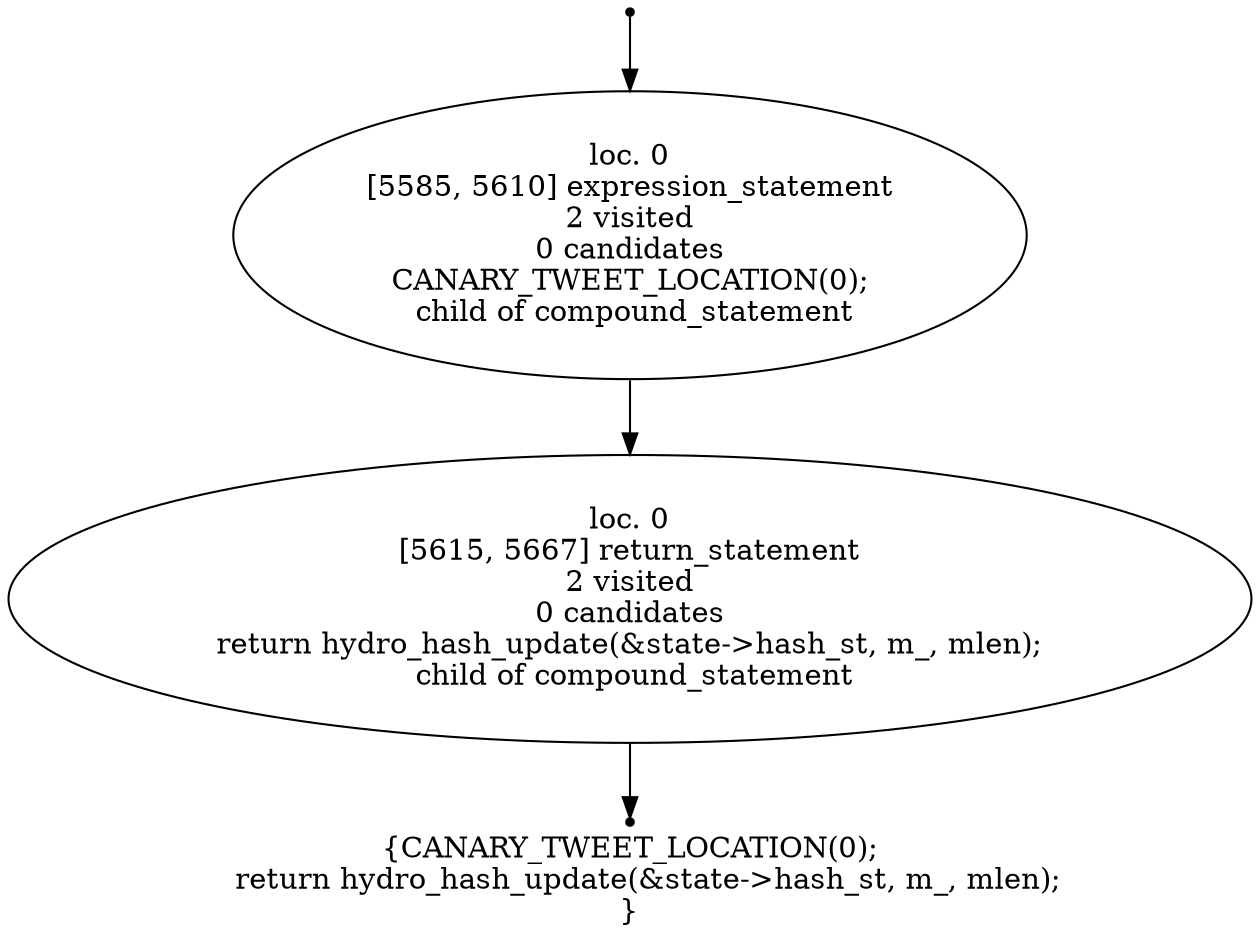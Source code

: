 digraph hydro_sign_update_localised_9 {
	initial [shape=point]
	initial -> "loc. 0
[5585, 5610] expression_statement
2 visited
0 candidates
 CANARY_TWEET_LOCATION(0); 
 child of compound_statement"
	final [shape=point]
	"loc. 0
[5615, 5667] return_statement
2 visited
0 candidates
 return hydro_hash_update(&state->hash_st, m_, mlen); 
 child of compound_statement" -> final
	"loc. 0
[5585, 5610] expression_statement
2 visited
0 candidates
 CANARY_TWEET_LOCATION(0); 
 child of compound_statement"
	"loc. 0
[5585, 5610] expression_statement
2 visited
0 candidates
 CANARY_TWEET_LOCATION(0); 
 child of compound_statement" -> "loc. 0
[5615, 5667] return_statement
2 visited
0 candidates
 return hydro_hash_update(&state->hash_st, m_, mlen); 
 child of compound_statement"
	"loc. 0
[5615, 5667] return_statement
2 visited
0 candidates
 return hydro_hash_update(&state->hash_st, m_, mlen); 
 child of compound_statement"
	label="{CANARY_TWEET_LOCATION(0);
    return hydro_hash_update(&state->hash_st, m_, mlen);
}"
}
